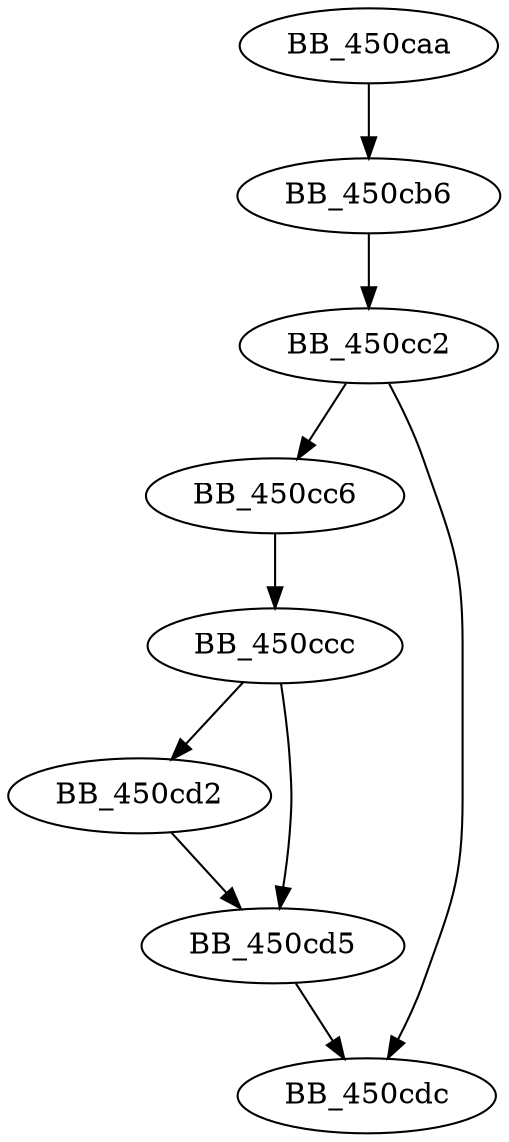 DiGraph sub_450CAA{
BB_450caa->BB_450cb6
BB_450cb6->BB_450cc2
BB_450cc2->BB_450cc6
BB_450cc2->BB_450cdc
BB_450cc6->BB_450ccc
BB_450ccc->BB_450cd2
BB_450ccc->BB_450cd5
BB_450cd2->BB_450cd5
BB_450cd5->BB_450cdc
}
